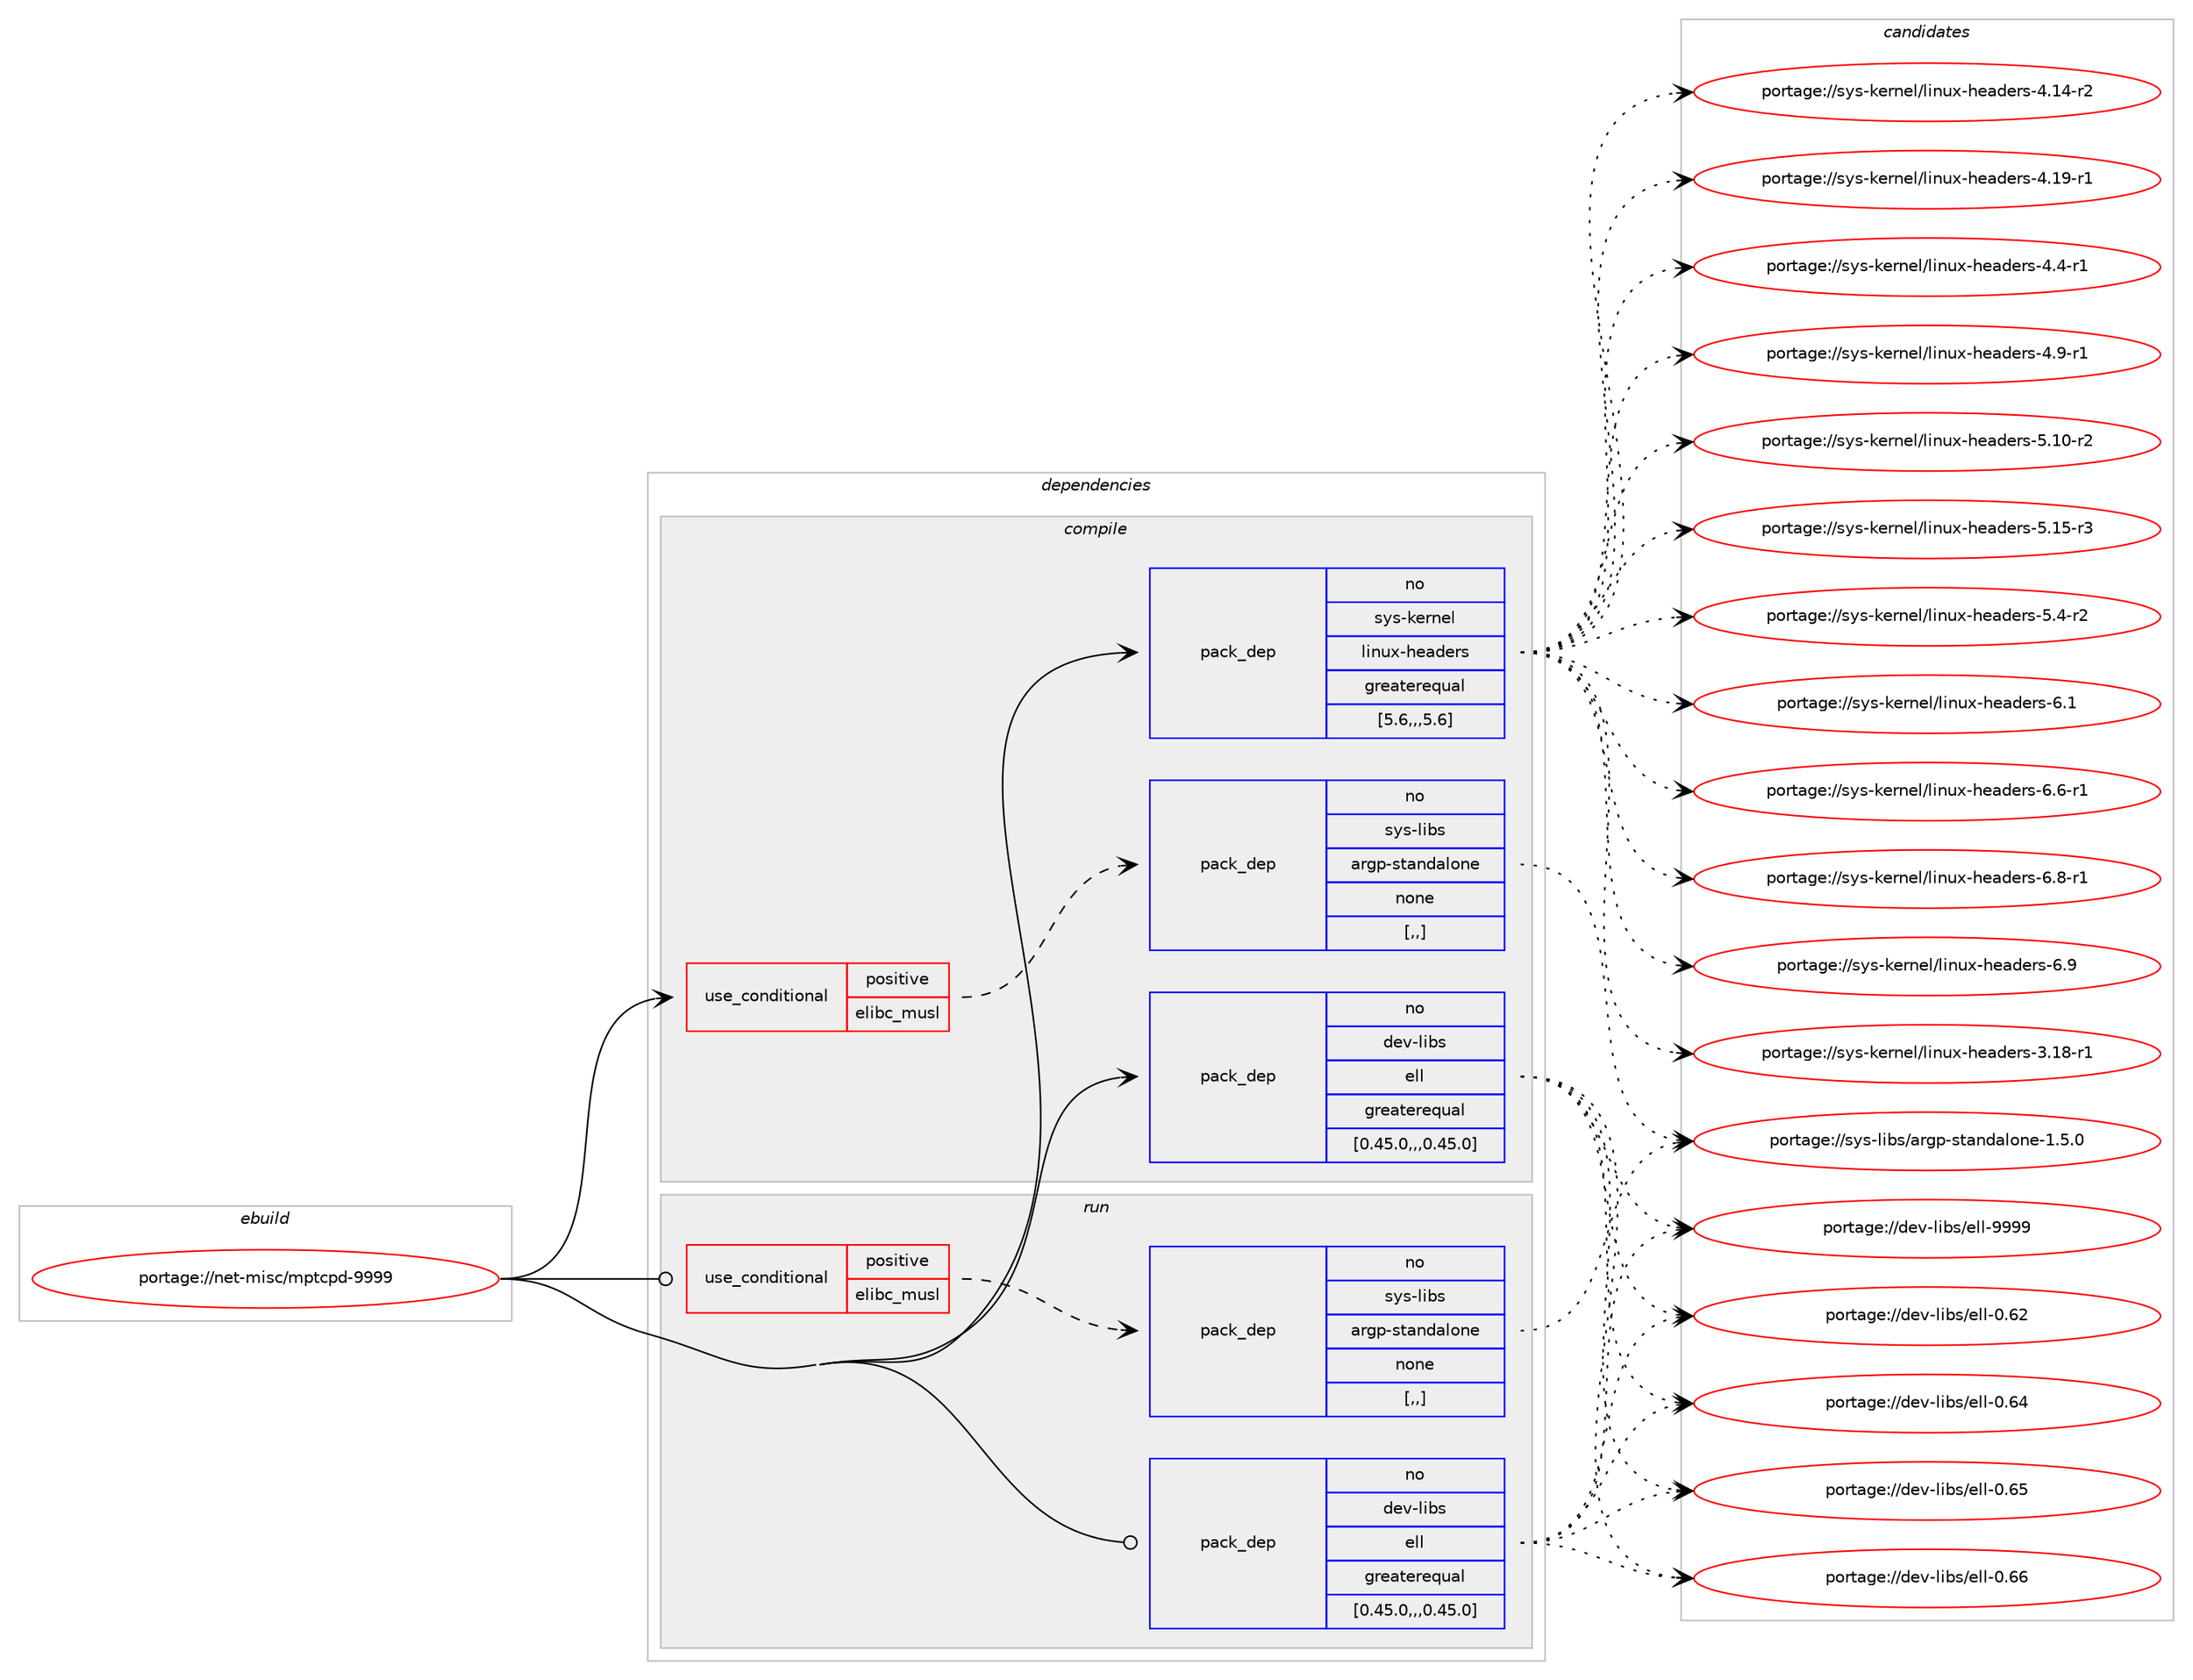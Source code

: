 digraph prolog {

# *************
# Graph options
# *************

newrank=true;
concentrate=true;
compound=true;
graph [rankdir=LR,fontname=Helvetica,fontsize=10,ranksep=1.5];#, ranksep=2.5, nodesep=0.2];
edge  [arrowhead=vee];
node  [fontname=Helvetica,fontsize=10];

# **********
# The ebuild
# **********

subgraph cluster_leftcol {
color=gray;
rank=same;
label=<<i>ebuild</i>>;
id [label="portage://net-misc/mptcpd-9999", color=red, width=4, href="../net-misc/mptcpd-9999.svg"];
}

# ****************
# The dependencies
# ****************

subgraph cluster_midcol {
color=gray;
label=<<i>dependencies</i>>;
subgraph cluster_compile {
fillcolor="#eeeeee";
style=filled;
label=<<i>compile</i>>;
subgraph cond95601 {
dependency363516 [label=<<TABLE BORDER="0" CELLBORDER="1" CELLSPACING="0" CELLPADDING="4"><TR><TD ROWSPAN="3" CELLPADDING="10">use_conditional</TD></TR><TR><TD>positive</TD></TR><TR><TD>elibc_musl</TD></TR></TABLE>>, shape=none, color=red];
subgraph pack265298 {
dependency363517 [label=<<TABLE BORDER="0" CELLBORDER="1" CELLSPACING="0" CELLPADDING="4" WIDTH="220"><TR><TD ROWSPAN="6" CELLPADDING="30">pack_dep</TD></TR><TR><TD WIDTH="110">no</TD></TR><TR><TD>sys-libs</TD></TR><TR><TD>argp-standalone</TD></TR><TR><TD>none</TD></TR><TR><TD>[,,]</TD></TR></TABLE>>, shape=none, color=blue];
}
dependency363516:e -> dependency363517:w [weight=20,style="dashed",arrowhead="vee"];
}
id:e -> dependency363516:w [weight=20,style="solid",arrowhead="vee"];
subgraph pack265299 {
dependency363518 [label=<<TABLE BORDER="0" CELLBORDER="1" CELLSPACING="0" CELLPADDING="4" WIDTH="220"><TR><TD ROWSPAN="6" CELLPADDING="30">pack_dep</TD></TR><TR><TD WIDTH="110">no</TD></TR><TR><TD>dev-libs</TD></TR><TR><TD>ell</TD></TR><TR><TD>greaterequal</TD></TR><TR><TD>[0.45.0,,,0.45.0]</TD></TR></TABLE>>, shape=none, color=blue];
}
id:e -> dependency363518:w [weight=20,style="solid",arrowhead="vee"];
subgraph pack265300 {
dependency363519 [label=<<TABLE BORDER="0" CELLBORDER="1" CELLSPACING="0" CELLPADDING="4" WIDTH="220"><TR><TD ROWSPAN="6" CELLPADDING="30">pack_dep</TD></TR><TR><TD WIDTH="110">no</TD></TR><TR><TD>sys-kernel</TD></TR><TR><TD>linux-headers</TD></TR><TR><TD>greaterequal</TD></TR><TR><TD>[5.6,,,5.6]</TD></TR></TABLE>>, shape=none, color=blue];
}
id:e -> dependency363519:w [weight=20,style="solid",arrowhead="vee"];
}
subgraph cluster_compileandrun {
fillcolor="#eeeeee";
style=filled;
label=<<i>compile and run</i>>;
}
subgraph cluster_run {
fillcolor="#eeeeee";
style=filled;
label=<<i>run</i>>;
subgraph cond95602 {
dependency363520 [label=<<TABLE BORDER="0" CELLBORDER="1" CELLSPACING="0" CELLPADDING="4"><TR><TD ROWSPAN="3" CELLPADDING="10">use_conditional</TD></TR><TR><TD>positive</TD></TR><TR><TD>elibc_musl</TD></TR></TABLE>>, shape=none, color=red];
subgraph pack265301 {
dependency363521 [label=<<TABLE BORDER="0" CELLBORDER="1" CELLSPACING="0" CELLPADDING="4" WIDTH="220"><TR><TD ROWSPAN="6" CELLPADDING="30">pack_dep</TD></TR><TR><TD WIDTH="110">no</TD></TR><TR><TD>sys-libs</TD></TR><TR><TD>argp-standalone</TD></TR><TR><TD>none</TD></TR><TR><TD>[,,]</TD></TR></TABLE>>, shape=none, color=blue];
}
dependency363520:e -> dependency363521:w [weight=20,style="dashed",arrowhead="vee"];
}
id:e -> dependency363520:w [weight=20,style="solid",arrowhead="odot"];
subgraph pack265302 {
dependency363522 [label=<<TABLE BORDER="0" CELLBORDER="1" CELLSPACING="0" CELLPADDING="4" WIDTH="220"><TR><TD ROWSPAN="6" CELLPADDING="30">pack_dep</TD></TR><TR><TD WIDTH="110">no</TD></TR><TR><TD>dev-libs</TD></TR><TR><TD>ell</TD></TR><TR><TD>greaterequal</TD></TR><TR><TD>[0.45.0,,,0.45.0]</TD></TR></TABLE>>, shape=none, color=blue];
}
id:e -> dependency363522:w [weight=20,style="solid",arrowhead="odot"];
}
}

# **************
# The candidates
# **************

subgraph cluster_choices {
rank=same;
color=gray;
label=<<i>candidates</i>>;

subgraph choice265298 {
color=black;
nodesep=1;
choice11512111545108105981154797114103112451151169711010097108111110101454946534648 [label="portage://sys-libs/argp-standalone-1.5.0", color=red, width=4,href="../sys-libs/argp-standalone-1.5.0.svg"];
dependency363517:e -> choice11512111545108105981154797114103112451151169711010097108111110101454946534648:w [style=dotted,weight="100"];
}
subgraph choice265299 {
color=black;
nodesep=1;
choice1001011184510810598115471011081084548465450 [label="portage://dev-libs/ell-0.62", color=red, width=4,href="../dev-libs/ell-0.62.svg"];
choice1001011184510810598115471011081084548465452 [label="portage://dev-libs/ell-0.64", color=red, width=4,href="../dev-libs/ell-0.64.svg"];
choice1001011184510810598115471011081084548465453 [label="portage://dev-libs/ell-0.65", color=red, width=4,href="../dev-libs/ell-0.65.svg"];
choice1001011184510810598115471011081084548465454 [label="portage://dev-libs/ell-0.66", color=red, width=4,href="../dev-libs/ell-0.66.svg"];
choice1001011184510810598115471011081084557575757 [label="portage://dev-libs/ell-9999", color=red, width=4,href="../dev-libs/ell-9999.svg"];
dependency363518:e -> choice1001011184510810598115471011081084548465450:w [style=dotted,weight="100"];
dependency363518:e -> choice1001011184510810598115471011081084548465452:w [style=dotted,weight="100"];
dependency363518:e -> choice1001011184510810598115471011081084548465453:w [style=dotted,weight="100"];
dependency363518:e -> choice1001011184510810598115471011081084548465454:w [style=dotted,weight="100"];
dependency363518:e -> choice1001011184510810598115471011081084557575757:w [style=dotted,weight="100"];
}
subgraph choice265300 {
color=black;
nodesep=1;
choice1151211154510710111411010110847108105110117120451041019710010111411545514649564511449 [label="portage://sys-kernel/linux-headers-3.18-r1", color=red, width=4,href="../sys-kernel/linux-headers-3.18-r1.svg"];
choice1151211154510710111411010110847108105110117120451041019710010111411545524649524511450 [label="portage://sys-kernel/linux-headers-4.14-r2", color=red, width=4,href="../sys-kernel/linux-headers-4.14-r2.svg"];
choice1151211154510710111411010110847108105110117120451041019710010111411545524649574511449 [label="portage://sys-kernel/linux-headers-4.19-r1", color=red, width=4,href="../sys-kernel/linux-headers-4.19-r1.svg"];
choice11512111545107101114110101108471081051101171204510410197100101114115455246524511449 [label="portage://sys-kernel/linux-headers-4.4-r1", color=red, width=4,href="../sys-kernel/linux-headers-4.4-r1.svg"];
choice11512111545107101114110101108471081051101171204510410197100101114115455246574511449 [label="portage://sys-kernel/linux-headers-4.9-r1", color=red, width=4,href="../sys-kernel/linux-headers-4.9-r1.svg"];
choice1151211154510710111411010110847108105110117120451041019710010111411545534649484511450 [label="portage://sys-kernel/linux-headers-5.10-r2", color=red, width=4,href="../sys-kernel/linux-headers-5.10-r2.svg"];
choice1151211154510710111411010110847108105110117120451041019710010111411545534649534511451 [label="portage://sys-kernel/linux-headers-5.15-r3", color=red, width=4,href="../sys-kernel/linux-headers-5.15-r3.svg"];
choice11512111545107101114110101108471081051101171204510410197100101114115455346524511450 [label="portage://sys-kernel/linux-headers-5.4-r2", color=red, width=4,href="../sys-kernel/linux-headers-5.4-r2.svg"];
choice1151211154510710111411010110847108105110117120451041019710010111411545544649 [label="portage://sys-kernel/linux-headers-6.1", color=red, width=4,href="../sys-kernel/linux-headers-6.1.svg"];
choice11512111545107101114110101108471081051101171204510410197100101114115455446544511449 [label="portage://sys-kernel/linux-headers-6.6-r1", color=red, width=4,href="../sys-kernel/linux-headers-6.6-r1.svg"];
choice11512111545107101114110101108471081051101171204510410197100101114115455446564511449 [label="portage://sys-kernel/linux-headers-6.8-r1", color=red, width=4,href="../sys-kernel/linux-headers-6.8-r1.svg"];
choice1151211154510710111411010110847108105110117120451041019710010111411545544657 [label="portage://sys-kernel/linux-headers-6.9", color=red, width=4,href="../sys-kernel/linux-headers-6.9.svg"];
dependency363519:e -> choice1151211154510710111411010110847108105110117120451041019710010111411545514649564511449:w [style=dotted,weight="100"];
dependency363519:e -> choice1151211154510710111411010110847108105110117120451041019710010111411545524649524511450:w [style=dotted,weight="100"];
dependency363519:e -> choice1151211154510710111411010110847108105110117120451041019710010111411545524649574511449:w [style=dotted,weight="100"];
dependency363519:e -> choice11512111545107101114110101108471081051101171204510410197100101114115455246524511449:w [style=dotted,weight="100"];
dependency363519:e -> choice11512111545107101114110101108471081051101171204510410197100101114115455246574511449:w [style=dotted,weight="100"];
dependency363519:e -> choice1151211154510710111411010110847108105110117120451041019710010111411545534649484511450:w [style=dotted,weight="100"];
dependency363519:e -> choice1151211154510710111411010110847108105110117120451041019710010111411545534649534511451:w [style=dotted,weight="100"];
dependency363519:e -> choice11512111545107101114110101108471081051101171204510410197100101114115455346524511450:w [style=dotted,weight="100"];
dependency363519:e -> choice1151211154510710111411010110847108105110117120451041019710010111411545544649:w [style=dotted,weight="100"];
dependency363519:e -> choice11512111545107101114110101108471081051101171204510410197100101114115455446544511449:w [style=dotted,weight="100"];
dependency363519:e -> choice11512111545107101114110101108471081051101171204510410197100101114115455446564511449:w [style=dotted,weight="100"];
dependency363519:e -> choice1151211154510710111411010110847108105110117120451041019710010111411545544657:w [style=dotted,weight="100"];
}
subgraph choice265301 {
color=black;
nodesep=1;
choice11512111545108105981154797114103112451151169711010097108111110101454946534648 [label="portage://sys-libs/argp-standalone-1.5.0", color=red, width=4,href="../sys-libs/argp-standalone-1.5.0.svg"];
dependency363521:e -> choice11512111545108105981154797114103112451151169711010097108111110101454946534648:w [style=dotted,weight="100"];
}
subgraph choice265302 {
color=black;
nodesep=1;
choice1001011184510810598115471011081084548465450 [label="portage://dev-libs/ell-0.62", color=red, width=4,href="../dev-libs/ell-0.62.svg"];
choice1001011184510810598115471011081084548465452 [label="portage://dev-libs/ell-0.64", color=red, width=4,href="../dev-libs/ell-0.64.svg"];
choice1001011184510810598115471011081084548465453 [label="portage://dev-libs/ell-0.65", color=red, width=4,href="../dev-libs/ell-0.65.svg"];
choice1001011184510810598115471011081084548465454 [label="portage://dev-libs/ell-0.66", color=red, width=4,href="../dev-libs/ell-0.66.svg"];
choice1001011184510810598115471011081084557575757 [label="portage://dev-libs/ell-9999", color=red, width=4,href="../dev-libs/ell-9999.svg"];
dependency363522:e -> choice1001011184510810598115471011081084548465450:w [style=dotted,weight="100"];
dependency363522:e -> choice1001011184510810598115471011081084548465452:w [style=dotted,weight="100"];
dependency363522:e -> choice1001011184510810598115471011081084548465453:w [style=dotted,weight="100"];
dependency363522:e -> choice1001011184510810598115471011081084548465454:w [style=dotted,weight="100"];
dependency363522:e -> choice1001011184510810598115471011081084557575757:w [style=dotted,weight="100"];
}
}

}

